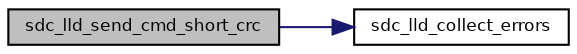 digraph "sdc_lld_send_cmd_short_crc"
{
  bgcolor="transparent";
  edge [fontname="Helvetica",fontsize="8",labelfontname="Helvetica",labelfontsize="8"];
  node [fontname="Helvetica",fontsize="8",shape=record];
  rankdir="LR";
  Node21 [label="sdc_lld_send_cmd_short_crc",height=0.2,width=0.4,color="black", fillcolor="grey75", style="filled", fontcolor="black"];
  Node21 -> Node22 [color="midnightblue",fontsize="8",style="solid",fontname="Helvetica"];
  Node22 [label="sdc_lld_collect_errors",height=0.2,width=0.4,color="black",URL="$group___s_d_c.html#ga2769aa9ad202410d6c0c79bc2b34f023",tooltip="Gets SDC errors. "];
}
